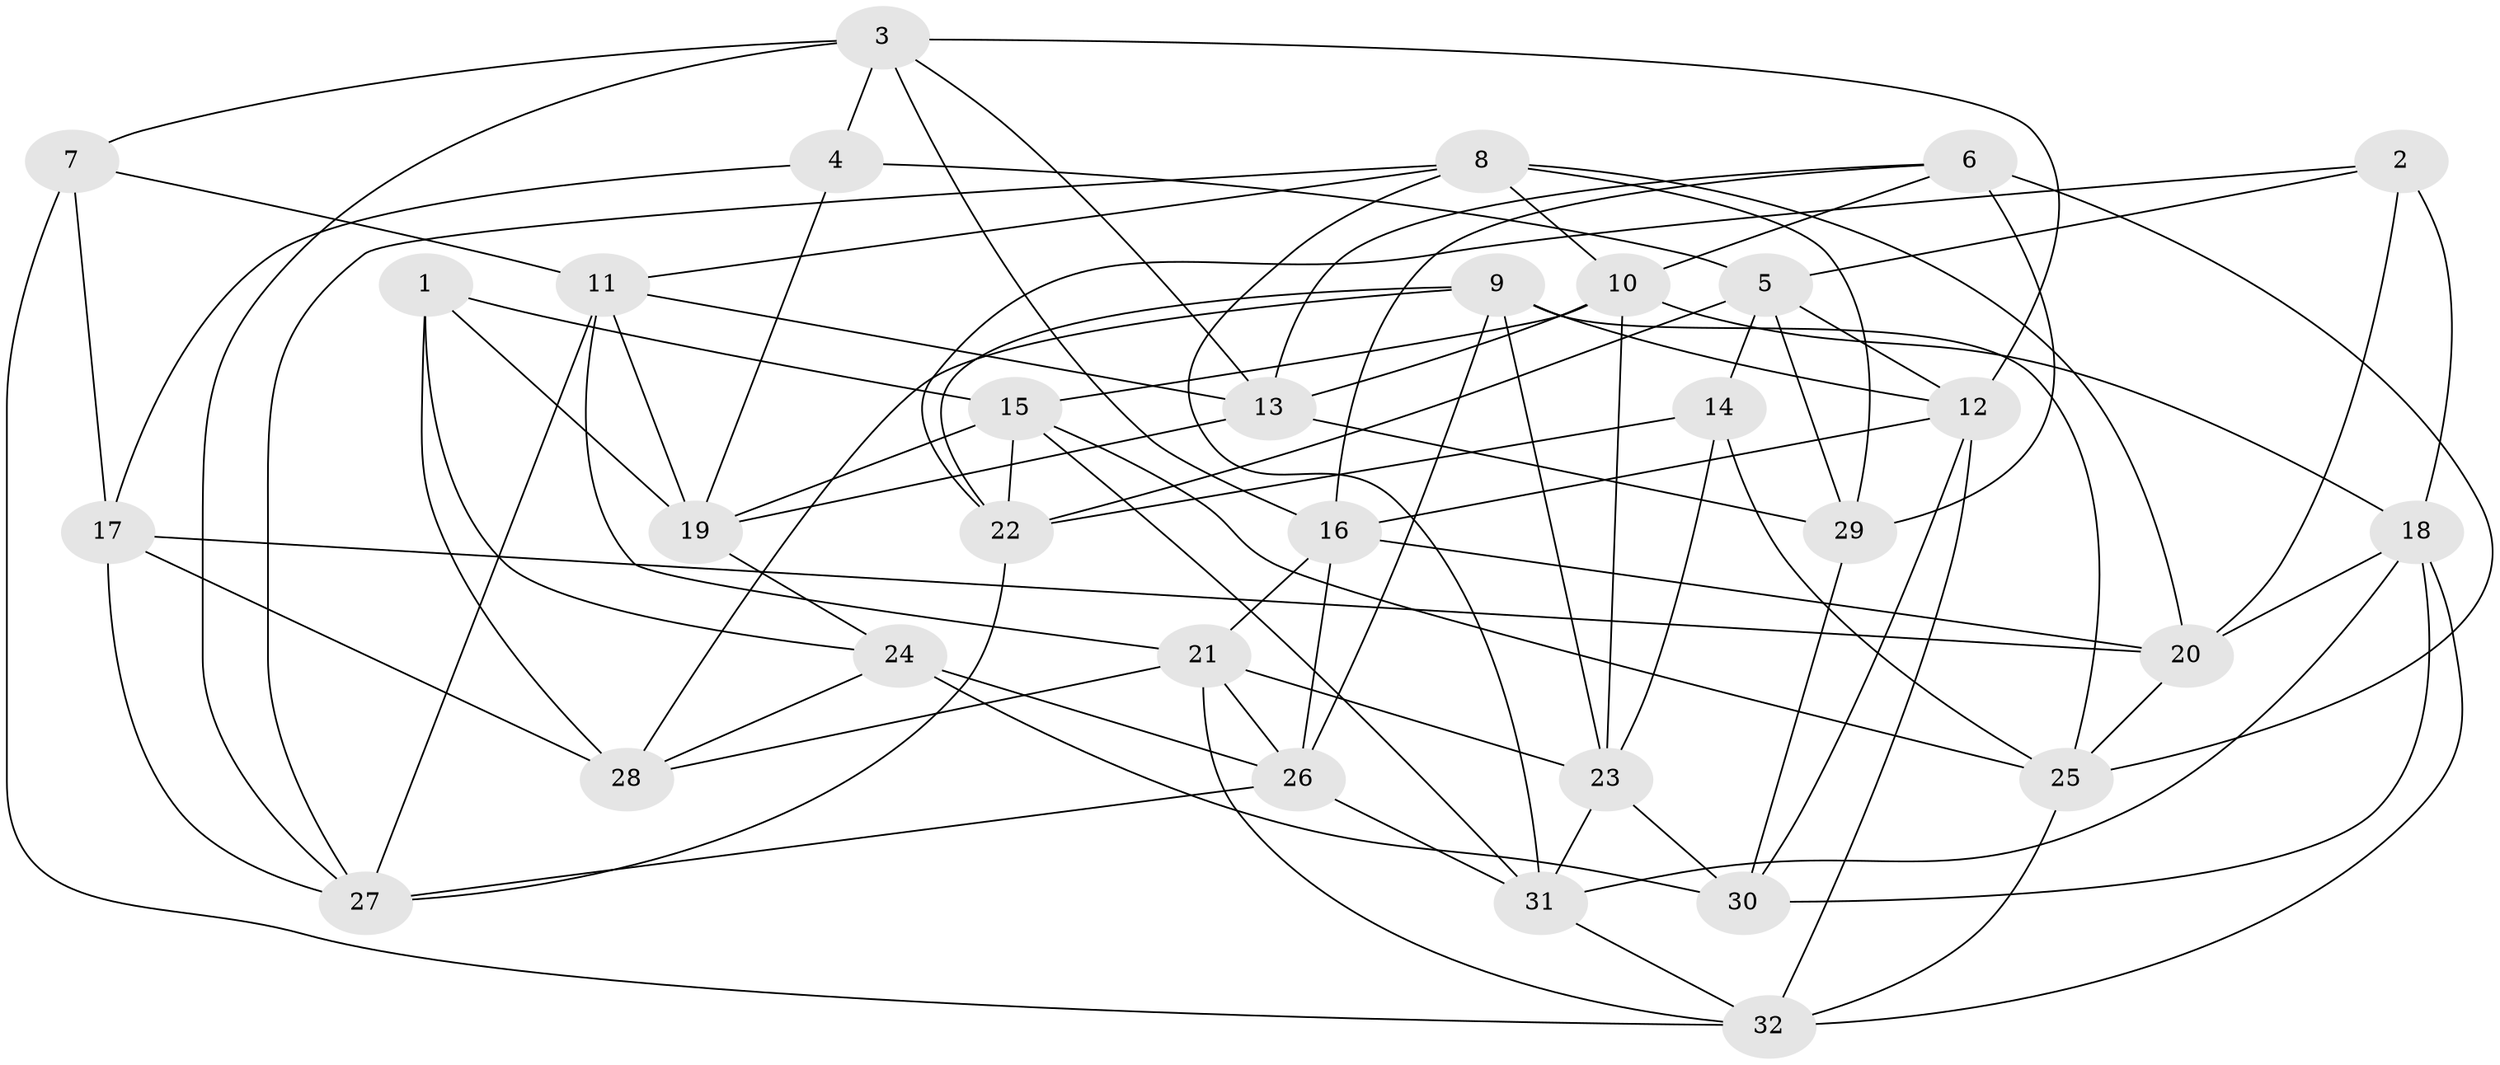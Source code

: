 // original degree distribution, {4: 1.0}
// Generated by graph-tools (version 1.1) at 2025/26/03/09/25 03:26:51]
// undirected, 32 vertices, 88 edges
graph export_dot {
graph [start="1"]
  node [color=gray90,style=filled];
  1;
  2;
  3;
  4;
  5;
  6;
  7;
  8;
  9;
  10;
  11;
  12;
  13;
  14;
  15;
  16;
  17;
  18;
  19;
  20;
  21;
  22;
  23;
  24;
  25;
  26;
  27;
  28;
  29;
  30;
  31;
  32;
  1 -- 15 [weight=1.0];
  1 -- 19 [weight=1.0];
  1 -- 24 [weight=1.0];
  1 -- 28 [weight=1.0];
  2 -- 5 [weight=1.0];
  2 -- 18 [weight=1.0];
  2 -- 20 [weight=1.0];
  2 -- 22 [weight=1.0];
  3 -- 4 [weight=1.0];
  3 -- 7 [weight=1.0];
  3 -- 12 [weight=1.0];
  3 -- 13 [weight=1.0];
  3 -- 16 [weight=1.0];
  3 -- 27 [weight=1.0];
  4 -- 5 [weight=1.0];
  4 -- 17 [weight=1.0];
  4 -- 19 [weight=1.0];
  5 -- 12 [weight=1.0];
  5 -- 14 [weight=1.0];
  5 -- 22 [weight=1.0];
  5 -- 29 [weight=1.0];
  6 -- 10 [weight=1.0];
  6 -- 13 [weight=1.0];
  6 -- 16 [weight=1.0];
  6 -- 25 [weight=1.0];
  6 -- 29 [weight=2.0];
  7 -- 11 [weight=1.0];
  7 -- 17 [weight=1.0];
  7 -- 32 [weight=1.0];
  8 -- 10 [weight=1.0];
  8 -- 11 [weight=1.0];
  8 -- 20 [weight=1.0];
  8 -- 27 [weight=1.0];
  8 -- 29 [weight=1.0];
  8 -- 31 [weight=1.0];
  9 -- 12 [weight=1.0];
  9 -- 22 [weight=1.0];
  9 -- 23 [weight=1.0];
  9 -- 25 [weight=1.0];
  9 -- 26 [weight=1.0];
  9 -- 28 [weight=1.0];
  10 -- 13 [weight=1.0];
  10 -- 15 [weight=1.0];
  10 -- 18 [weight=1.0];
  10 -- 23 [weight=1.0];
  11 -- 13 [weight=1.0];
  11 -- 19 [weight=1.0];
  11 -- 21 [weight=1.0];
  11 -- 27 [weight=1.0];
  12 -- 16 [weight=1.0];
  12 -- 30 [weight=1.0];
  12 -- 32 [weight=1.0];
  13 -- 19 [weight=1.0];
  13 -- 29 [weight=1.0];
  14 -- 22 [weight=1.0];
  14 -- 23 [weight=1.0];
  14 -- 25 [weight=1.0];
  15 -- 19 [weight=1.0];
  15 -- 22 [weight=1.0];
  15 -- 25 [weight=1.0];
  15 -- 31 [weight=1.0];
  16 -- 20 [weight=1.0];
  16 -- 21 [weight=1.0];
  16 -- 26 [weight=1.0];
  17 -- 20 [weight=1.0];
  17 -- 27 [weight=1.0];
  17 -- 28 [weight=2.0];
  18 -- 20 [weight=1.0];
  18 -- 30 [weight=1.0];
  18 -- 31 [weight=1.0];
  18 -- 32 [weight=1.0];
  19 -- 24 [weight=1.0];
  20 -- 25 [weight=1.0];
  21 -- 23 [weight=1.0];
  21 -- 26 [weight=1.0];
  21 -- 28 [weight=1.0];
  21 -- 32 [weight=1.0];
  22 -- 27 [weight=1.0];
  23 -- 30 [weight=1.0];
  23 -- 31 [weight=1.0];
  24 -- 26 [weight=1.0];
  24 -- 28 [weight=1.0];
  24 -- 30 [weight=2.0];
  25 -- 32 [weight=1.0];
  26 -- 27 [weight=1.0];
  26 -- 31 [weight=1.0];
  29 -- 30 [weight=1.0];
  31 -- 32 [weight=1.0];
}
